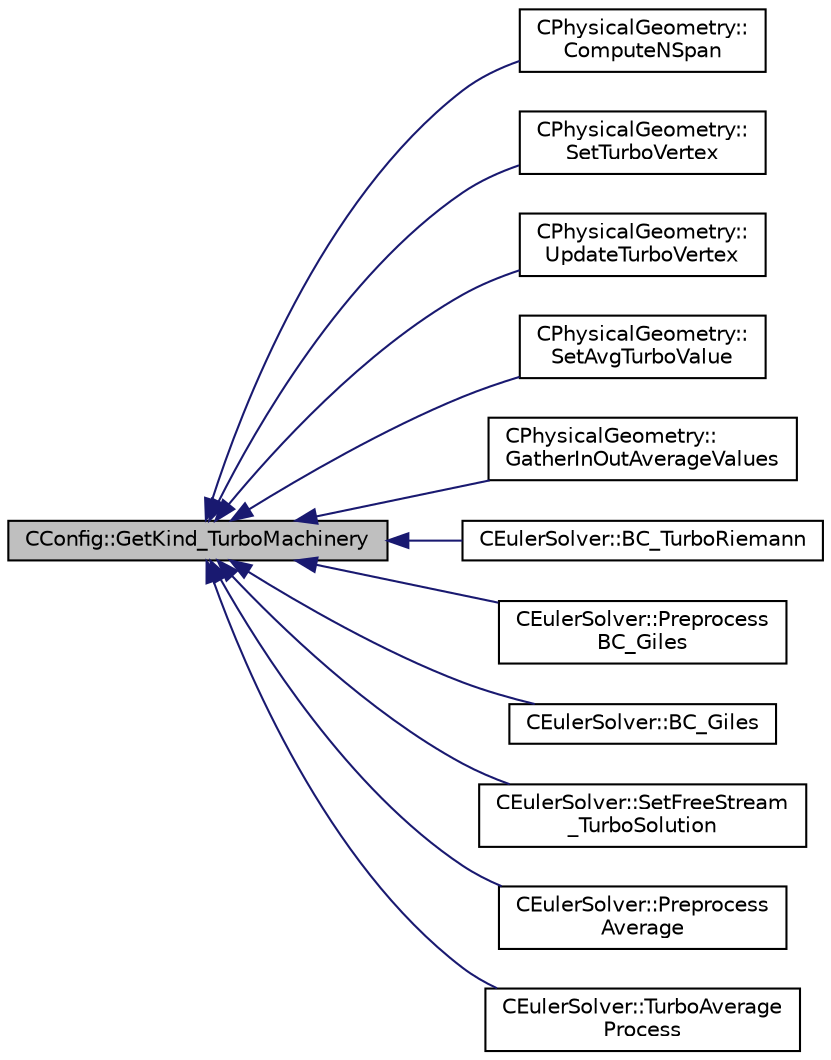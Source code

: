 digraph "CConfig::GetKind_TurboMachinery"
{
  edge [fontname="Helvetica",fontsize="10",labelfontname="Helvetica",labelfontsize="10"];
  node [fontname="Helvetica",fontsize="10",shape=record];
  rankdir="LR";
  Node5933 [label="CConfig::GetKind_TurboMachinery",height=0.2,width=0.4,color="black", fillcolor="grey75", style="filled", fontcolor="black"];
  Node5933 -> Node5934 [dir="back",color="midnightblue",fontsize="10",style="solid",fontname="Helvetica"];
  Node5934 [label="CPhysicalGeometry::\lComputeNSpan",height=0.2,width=0.4,color="black", fillcolor="white", style="filled",URL="$class_c_physical_geometry.html#a9aa84f4877184465391ad944264e2c12",tooltip="Set number of span wise level for turbomachinery computation. "];
  Node5933 -> Node5935 [dir="back",color="midnightblue",fontsize="10",style="solid",fontname="Helvetica"];
  Node5935 [label="CPhysicalGeometry::\lSetTurboVertex",height=0.2,width=0.4,color="black", fillcolor="white", style="filled",URL="$class_c_physical_geometry.html#a51481bb8173c15758a94838d29c7f0c7",tooltip="Set turbo boundary vertex. "];
  Node5933 -> Node5936 [dir="back",color="midnightblue",fontsize="10",style="solid",fontname="Helvetica"];
  Node5936 [label="CPhysicalGeometry::\lUpdateTurboVertex",height=0.2,width=0.4,color="black", fillcolor="white", style="filled",URL="$class_c_physical_geometry.html#af127c1132d94b681e79427672637c0fa",tooltip="update turbo boundary vertex. "];
  Node5933 -> Node5937 [dir="back",color="midnightblue",fontsize="10",style="solid",fontname="Helvetica"];
  Node5937 [label="CPhysicalGeometry::\lSetAvgTurboValue",height=0.2,width=0.4,color="black", fillcolor="white", style="filled",URL="$class_c_physical_geometry.html#a9b42df38be11e404f3f2f8e729d0af74",tooltip="Set turbo boundary vertex. "];
  Node5933 -> Node5938 [dir="back",color="midnightblue",fontsize="10",style="solid",fontname="Helvetica"];
  Node5938 [label="CPhysicalGeometry::\lGatherInOutAverageValues",height=0.2,width=0.4,color="black", fillcolor="white", style="filled",URL="$class_c_physical_geometry.html#a217e5337523ba85579c8a3d209bf25d9",tooltip="Set turbo boundary vertex. "];
  Node5933 -> Node5939 [dir="back",color="midnightblue",fontsize="10",style="solid",fontname="Helvetica"];
  Node5939 [label="CEulerSolver::BC_TurboRiemann",height=0.2,width=0.4,color="black", fillcolor="white", style="filled",URL="$class_c_euler_solver.html#a0066305803a18511fb89b8951f4e4866",tooltip="Impose the boundary condition using characteristic recostruction. "];
  Node5933 -> Node5940 [dir="back",color="midnightblue",fontsize="10",style="solid",fontname="Helvetica"];
  Node5940 [label="CEulerSolver::Preprocess\lBC_Giles",height=0.2,width=0.4,color="black", fillcolor="white", style="filled",URL="$class_c_euler_solver.html#a33402619b740bfe68350c50bba14c6ab",tooltip="It computes Fourier transformation for the needed quantities along the pitch for each span in turboma..."];
  Node5933 -> Node5941 [dir="back",color="midnightblue",fontsize="10",style="solid",fontname="Helvetica"];
  Node5941 [label="CEulerSolver::BC_Giles",height=0.2,width=0.4,color="black", fillcolor="white", style="filled",URL="$class_c_euler_solver.html#aa4c3988e3ce0c18460b5c069650c57b0",tooltip="Impose the boundary condition using characteristic recostruction. "];
  Node5933 -> Node5942 [dir="back",color="midnightblue",fontsize="10",style="solid",fontname="Helvetica"];
  Node5942 [label="CEulerSolver::SetFreeStream\l_TurboSolution",height=0.2,width=0.4,color="black", fillcolor="white", style="filled",URL="$class_c_euler_solver.html#ac116e43e6c7eef751bc807908f235c31",tooltip="Set the solution using the Freestream values. "];
  Node5933 -> Node5943 [dir="back",color="midnightblue",fontsize="10",style="solid",fontname="Helvetica"];
  Node5943 [label="CEulerSolver::Preprocess\lAverage",height=0.2,width=0.4,color="black", fillcolor="white", style="filled",URL="$class_c_euler_solver.html#ab13b628bfb33a1701ff0807195f953ef",tooltip="It computes average quantities along the span for turbomachinery analysis. "];
  Node5933 -> Node5944 [dir="back",color="midnightblue",fontsize="10",style="solid",fontname="Helvetica"];
  Node5944 [label="CEulerSolver::TurboAverage\lProcess",height=0.2,width=0.4,color="black", fillcolor="white", style="filled",URL="$class_c_euler_solver.html#ab408049d3b4fecc224653176c8d7885a",tooltip="It computes average quantities along the span for turbomachinery analysis. "];
}
